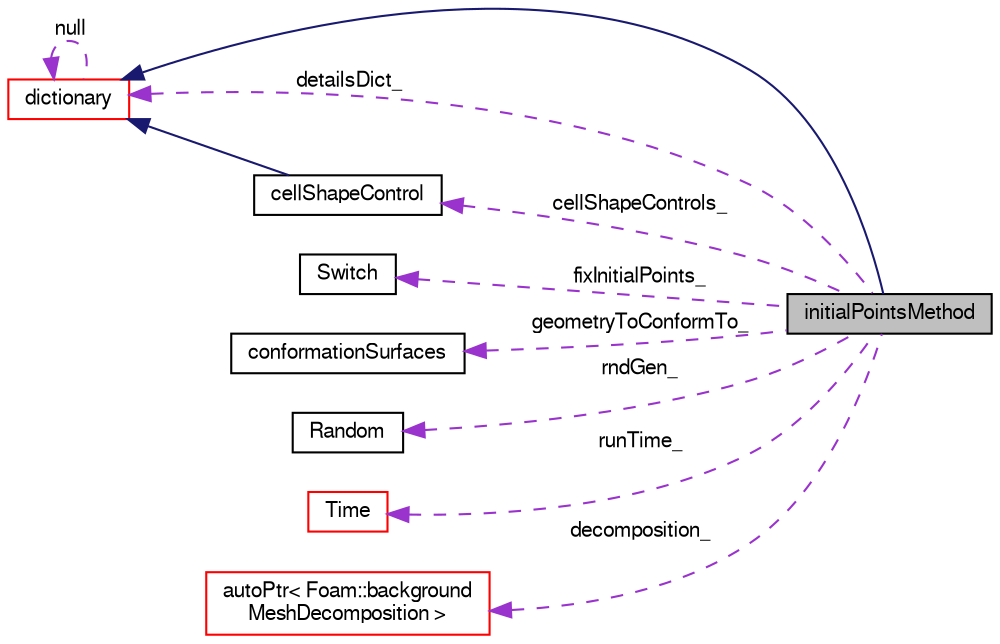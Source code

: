 digraph "initialPointsMethod"
{
  bgcolor="transparent";
  edge [fontname="FreeSans",fontsize="10",labelfontname="FreeSans",labelfontsize="10"];
  node [fontname="FreeSans",fontsize="10",shape=record];
  rankdir="LR";
  Node20 [label="initialPointsMethod",height=0.2,width=0.4,color="black", fillcolor="grey75", style="filled", fontcolor="black"];
  Node21 -> Node20 [dir="back",color="midnightblue",fontsize="10",style="solid",fontname="FreeSans"];
  Node21 [label="dictionary",height=0.2,width=0.4,color="red",URL="$a26014.html",tooltip="A list of keyword definitions, which are a keyword followed by any number of values (e..."];
  Node21 -> Node21 [dir="back",color="darkorchid3",fontsize="10",style="dashed",label=" null" ,fontname="FreeSans"];
  Node34 -> Node20 [dir="back",color="darkorchid3",fontsize="10",style="dashed",label=" fixInitialPoints_" ,fontname="FreeSans"];
  Node34 [label="Switch",height=0.2,width=0.4,color="black",URL="$a27626.html",tooltip="A simple wrapper around bool so that it can be read as a word: true/false, on/off, yes/no, y/n, t/f, or none. "];
  Node35 -> Node20 [dir="back",color="darkorchid3",fontsize="10",style="dashed",label=" cellShapeControls_" ,fontname="FreeSans"];
  Node35 [label="cellShapeControl",height=0.2,width=0.4,color="black",URL="$a31370.html"];
  Node21 -> Node35 [dir="back",color="midnightblue",fontsize="10",style="solid",fontname="FreeSans"];
  Node21 -> Node20 [dir="back",color="darkorchid3",fontsize="10",style="dashed",label=" detailsDict_" ,fontname="FreeSans"];
  Node36 -> Node20 [dir="back",color="darkorchid3",fontsize="10",style="dashed",label=" geometryToConformTo_" ,fontname="FreeSans"];
  Node36 [label="conformationSurfaces",height=0.2,width=0.4,color="black",URL="$a31486.html"];
  Node37 -> Node20 [dir="back",color="darkorchid3",fontsize="10",style="dashed",label=" rndGen_" ,fontname="FreeSans"];
  Node37 [label="Random",height=0.2,width=0.4,color="black",URL="$a28138.html",tooltip="Simple random number generator. "];
  Node38 -> Node20 [dir="back",color="darkorchid3",fontsize="10",style="dashed",label=" runTime_" ,fontname="FreeSans"];
  Node38 [label="Time",height=0.2,width=0.4,color="red",URL="$a26350.html",tooltip="Class to control time during OpenFOAM simulations that is also the top-level objectRegistry. "];
  Node71 -> Node20 [dir="back",color="darkorchid3",fontsize="10",style="dashed",label=" decomposition_" ,fontname="FreeSans"];
  Node71 [label="autoPtr\< Foam::background\lMeshDecomposition \>",height=0.2,width=0.4,color="red",URL="$a25958.html"];
}
